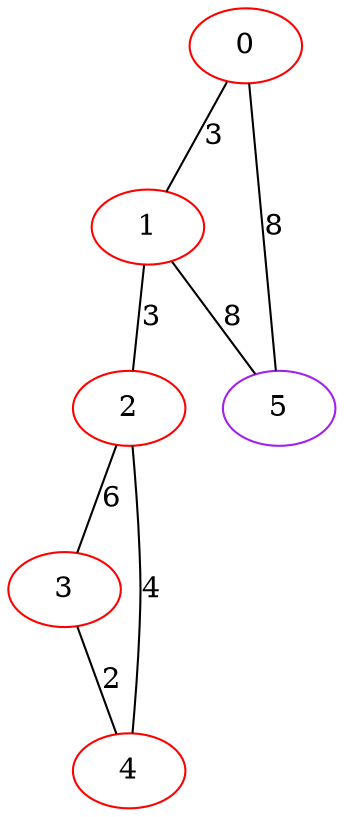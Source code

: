 graph "" {
0 [color=red, weight=1];
1 [color=red, weight=1];
2 [color=red, weight=1];
3 [color=red, weight=1];
4 [color=red, weight=1];
5 [color=purple, weight=4];
0 -- 1  [key=0, label=3];
0 -- 5  [key=0, label=8];
1 -- 2  [key=0, label=3];
1 -- 5  [key=0, label=8];
2 -- 3  [key=0, label=6];
2 -- 4  [key=0, label=4];
3 -- 4  [key=0, label=2];
}
